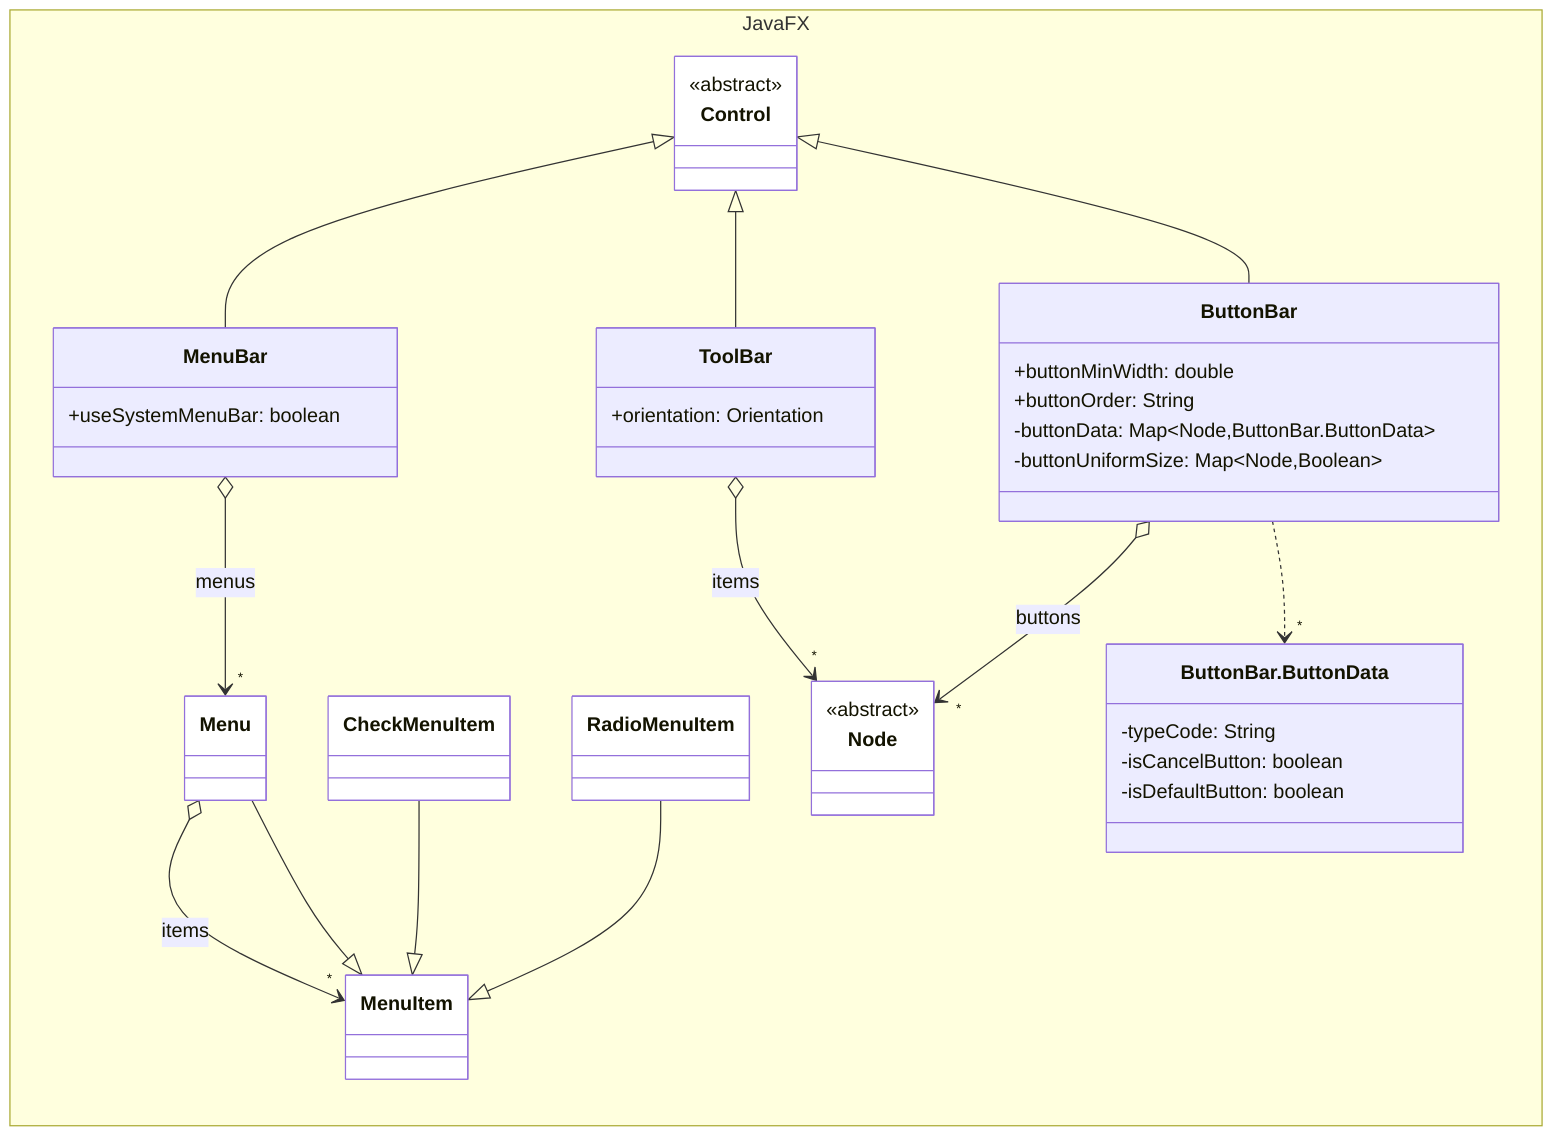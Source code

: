 classDiagram

    direction LR

    namespace JavaFX {

        class Control {
            <<abstract>>
        }

        class MenuBar {
            +useSystemMenuBar: boolean
        }

        class Menu {

        }

        class MenuItem {

        }

        class CheckMenuItem {

        }

        class RadioMenuItem {

        }

        class ToolBar {
            +orientation: Orientation
        }

        class ButtonBar {
            +buttonMinWidth: double
            +buttonOrder: String
            -buttonData: Map~Node,ButtonBar.ButtonData~
            -buttonUniformSize: Map~Node,Boolean~
        }

        class ButtonBarButtonData["ButtonBar.ButtonData"] {
            -typeCode: String
            -isCancelButton: boolean
            -isDefaultButton: boolean
        }

        class Node {
            <<abstract>>
        }

    }

    Control <|-- MenuBar
    Control <|-- ToolBar
    Control <|-- ButtonBar

    MenuBar o-->"*" Menu: menus

    Menu o-->"*" MenuItem: items
    
    Menu --|> MenuItem

    CheckMenuItem --|> MenuItem
    RadioMenuItem --|> MenuItem

    ToolBar o-->"*" Node: items

    ButtonBar o-->"*" Node: buttons

    ButtonBar ..>"*" ButtonBarButtonData

    style Node fill:white
    style Control fill:white
    style Menu fill:white
    style MenuItem fill:white
    style CheckMenuItem fill:white
    style RadioMenuItem fill:white